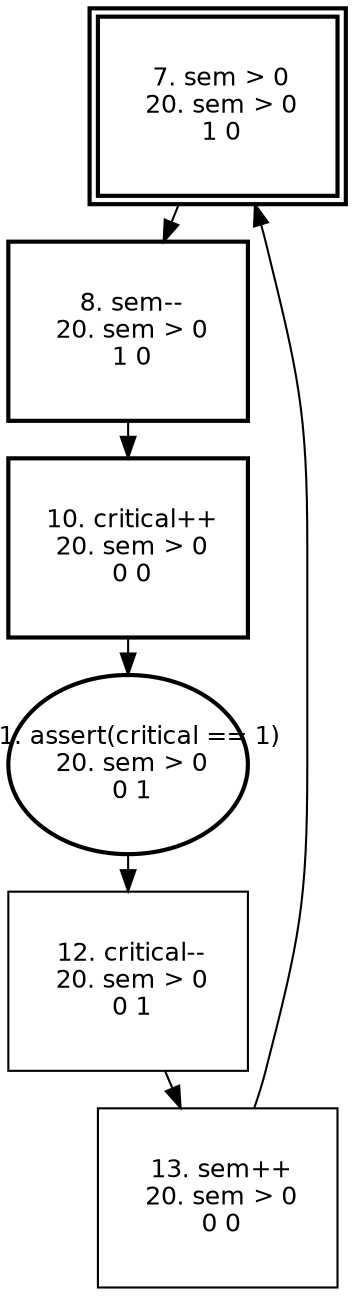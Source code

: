 digraph "" {
  graph [size="16,12",ranksep=.25];               
  node [shape=box,fontname=Helvetica,fontsize=12];
  node [width=1.6,height=1.2,fixedsize=true];     
 0 [label=" 7. sem > 0\n 20. sem > 0\n 1 0\n" peripheries = 2  style = bold ];
 1 [label=" 8. sem--\n 20. sem > 0\n 1 0\n" style = bold ];
 2 [label=" 10. critical++\n 20. sem > 0\n 0 0\n" style = bold ];
 3 [label=" 11. assert(critical == 1)\n 20. sem > 0\n 0 1\n" shape = ellipse  style = bold ];
 4 [label=" 12. critical--\n 20. sem > 0\n 0 1\n"];
 5 [label=" 13. sem++\n 20. sem > 0\n 0 0\n"];
 0 -> 1;
 1 -> 2;
 2 -> 3;
 3 -> 4;
 4 -> 5;
 5 -> 0;
}
